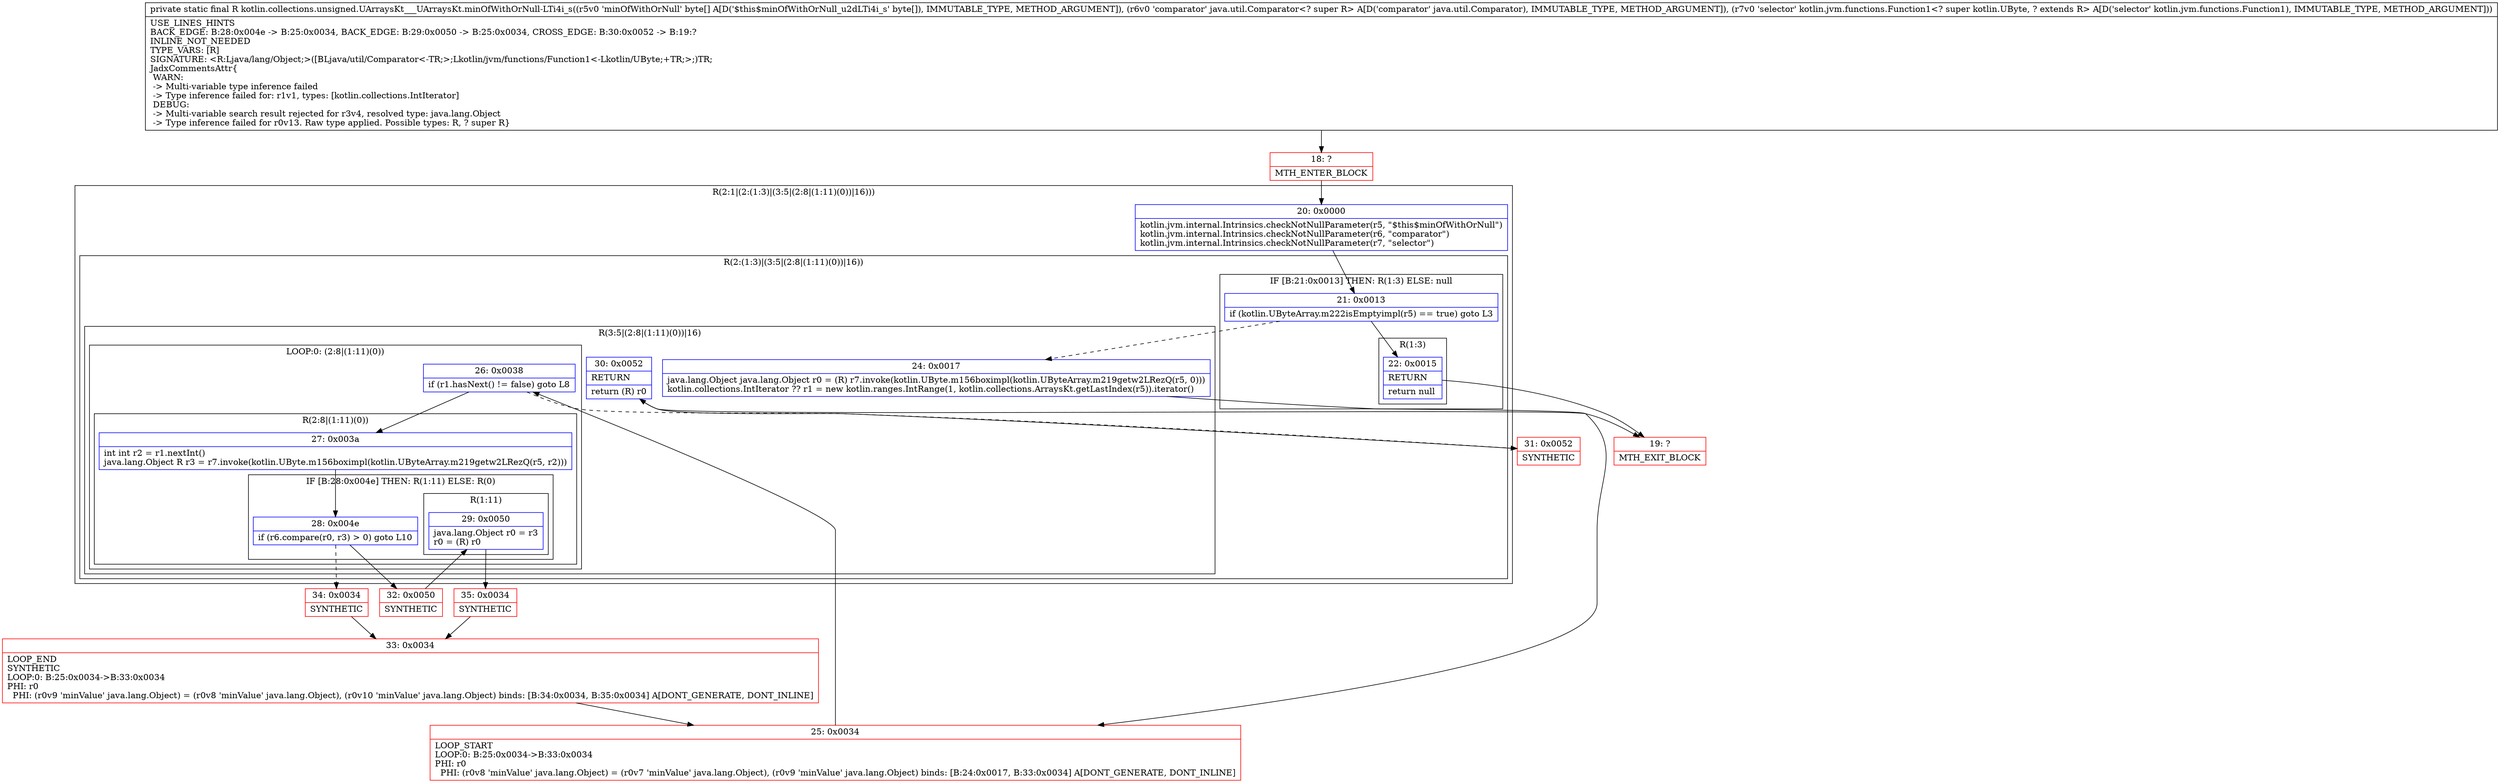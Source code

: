digraph "CFG forkotlin.collections.unsigned.UArraysKt___UArraysKt.minOfWithOrNull\-LTi4i_s([BLjava\/util\/Comparator;Lkotlin\/jvm\/functions\/Function1;)Ljava\/lang\/Object;" {
subgraph cluster_Region_1555395844 {
label = "R(2:1|(2:(1:3)|(3:5|(2:8|(1:11)(0))|16)))";
node [shape=record,color=blue];
Node_20 [shape=record,label="{20\:\ 0x0000|kotlin.jvm.internal.Intrinsics.checkNotNullParameter(r5, \"$this$minOfWithOrNull\")\lkotlin.jvm.internal.Intrinsics.checkNotNullParameter(r6, \"comparator\")\lkotlin.jvm.internal.Intrinsics.checkNotNullParameter(r7, \"selector\")\l}"];
subgraph cluster_Region_932235107 {
label = "R(2:(1:3)|(3:5|(2:8|(1:11)(0))|16))";
node [shape=record,color=blue];
subgraph cluster_IfRegion_1451217452 {
label = "IF [B:21:0x0013] THEN: R(1:3) ELSE: null";
node [shape=record,color=blue];
Node_21 [shape=record,label="{21\:\ 0x0013|if (kotlin.UByteArray.m222isEmptyimpl(r5) == true) goto L3\l}"];
subgraph cluster_Region_67734409 {
label = "R(1:3)";
node [shape=record,color=blue];
Node_22 [shape=record,label="{22\:\ 0x0015|RETURN\l|return null\l}"];
}
}
subgraph cluster_Region_301871548 {
label = "R(3:5|(2:8|(1:11)(0))|16)";
node [shape=record,color=blue];
Node_24 [shape=record,label="{24\:\ 0x0017|java.lang.Object java.lang.Object r0 = (R) r7.invoke(kotlin.UByte.m156boximpl(kotlin.UByteArray.m219getw2LRezQ(r5, 0)))\lkotlin.collections.IntIterator ?? r1 = new kotlin.ranges.IntRange(1, kotlin.collections.ArraysKt.getLastIndex(r5)).iterator()\l}"];
subgraph cluster_LoopRegion_24864446 {
label = "LOOP:0: (2:8|(1:11)(0))";
node [shape=record,color=blue];
Node_26 [shape=record,label="{26\:\ 0x0038|if (r1.hasNext() != false) goto L8\l}"];
subgraph cluster_Region_1642648828 {
label = "R(2:8|(1:11)(0))";
node [shape=record,color=blue];
Node_27 [shape=record,label="{27\:\ 0x003a|int int r2 = r1.nextInt()\ljava.lang.Object R r3 = r7.invoke(kotlin.UByte.m156boximpl(kotlin.UByteArray.m219getw2LRezQ(r5, r2)))\l}"];
subgraph cluster_IfRegion_56880894 {
label = "IF [B:28:0x004e] THEN: R(1:11) ELSE: R(0)";
node [shape=record,color=blue];
Node_28 [shape=record,label="{28\:\ 0x004e|if (r6.compare(r0, r3) \> 0) goto L10\l}"];
subgraph cluster_Region_1192045440 {
label = "R(1:11)";
node [shape=record,color=blue];
Node_29 [shape=record,label="{29\:\ 0x0050|java.lang.Object r0 = r3\lr0 = (R) r0\l}"];
}
subgraph cluster_Region_1944310617 {
label = "R(0)";
node [shape=record,color=blue];
}
}
}
}
Node_30 [shape=record,label="{30\:\ 0x0052|RETURN\l|return (R) r0\l}"];
}
}
}
Node_18 [shape=record,color=red,label="{18\:\ ?|MTH_ENTER_BLOCK\l}"];
Node_19 [shape=record,color=red,label="{19\:\ ?|MTH_EXIT_BLOCK\l}"];
Node_25 [shape=record,color=red,label="{25\:\ 0x0034|LOOP_START\lLOOP:0: B:25:0x0034\-\>B:33:0x0034\lPHI: r0 \l  PHI: (r0v8 'minValue' java.lang.Object) = (r0v7 'minValue' java.lang.Object), (r0v9 'minValue' java.lang.Object) binds: [B:24:0x0017, B:33:0x0034] A[DONT_GENERATE, DONT_INLINE]\l}"];
Node_32 [shape=record,color=red,label="{32\:\ 0x0050|SYNTHETIC\l}"];
Node_35 [shape=record,color=red,label="{35\:\ 0x0034|SYNTHETIC\l}"];
Node_33 [shape=record,color=red,label="{33\:\ 0x0034|LOOP_END\lSYNTHETIC\lLOOP:0: B:25:0x0034\-\>B:33:0x0034\lPHI: r0 \l  PHI: (r0v9 'minValue' java.lang.Object) = (r0v8 'minValue' java.lang.Object), (r0v10 'minValue' java.lang.Object) binds: [B:34:0x0034, B:35:0x0034] A[DONT_GENERATE, DONT_INLINE]\l}"];
Node_34 [shape=record,color=red,label="{34\:\ 0x0034|SYNTHETIC\l}"];
Node_31 [shape=record,color=red,label="{31\:\ 0x0052|SYNTHETIC\l}"];
MethodNode[shape=record,label="{private static final R kotlin.collections.unsigned.UArraysKt___UArraysKt.minOfWithOrNull\-LTi4i_s((r5v0 'minOfWithOrNull' byte[] A[D('$this$minOfWithOrNull_u2dLTi4i_s' byte[]), IMMUTABLE_TYPE, METHOD_ARGUMENT]), (r6v0 'comparator' java.util.Comparator\<? super R\> A[D('comparator' java.util.Comparator), IMMUTABLE_TYPE, METHOD_ARGUMENT]), (r7v0 'selector' kotlin.jvm.functions.Function1\<? super kotlin.UByte, ? extends R\> A[D('selector' kotlin.jvm.functions.Function1), IMMUTABLE_TYPE, METHOD_ARGUMENT]))  | USE_LINES_HINTS\lBACK_EDGE: B:28:0x004e \-\> B:25:0x0034, BACK_EDGE: B:29:0x0050 \-\> B:25:0x0034, CROSS_EDGE: B:30:0x0052 \-\> B:19:?\lINLINE_NOT_NEEDED\lTYPE_VARS: [R]\lSIGNATURE: \<R:Ljava\/lang\/Object;\>([BLjava\/util\/Comparator\<\-TR;\>;Lkotlin\/jvm\/functions\/Function1\<\-Lkotlin\/UByte;+TR;\>;)TR;\lJadxCommentsAttr\{\l WARN: \l \-\> Multi\-variable type inference failed\l \-\> Type inference failed for: r1v1, types: [kotlin.collections.IntIterator]\l DEBUG: \l \-\> Multi\-variable search result rejected for r3v4, resolved type: java.lang.Object\l \-\> Type inference failed for r0v13. Raw type applied. Possible types: R, ? super R\}\l}"];
MethodNode -> Node_18;Node_20 -> Node_21;
Node_21 -> Node_22;
Node_21 -> Node_24[style=dashed];
Node_22 -> Node_19;
Node_24 -> Node_25;
Node_26 -> Node_27;
Node_26 -> Node_31[style=dashed];
Node_27 -> Node_28;
Node_28 -> Node_32;
Node_28 -> Node_34[style=dashed];
Node_29 -> Node_35;
Node_30 -> Node_19;
Node_18 -> Node_20;
Node_25 -> Node_26;
Node_32 -> Node_29;
Node_35 -> Node_33;
Node_33 -> Node_25;
Node_34 -> Node_33;
Node_31 -> Node_30;
}

